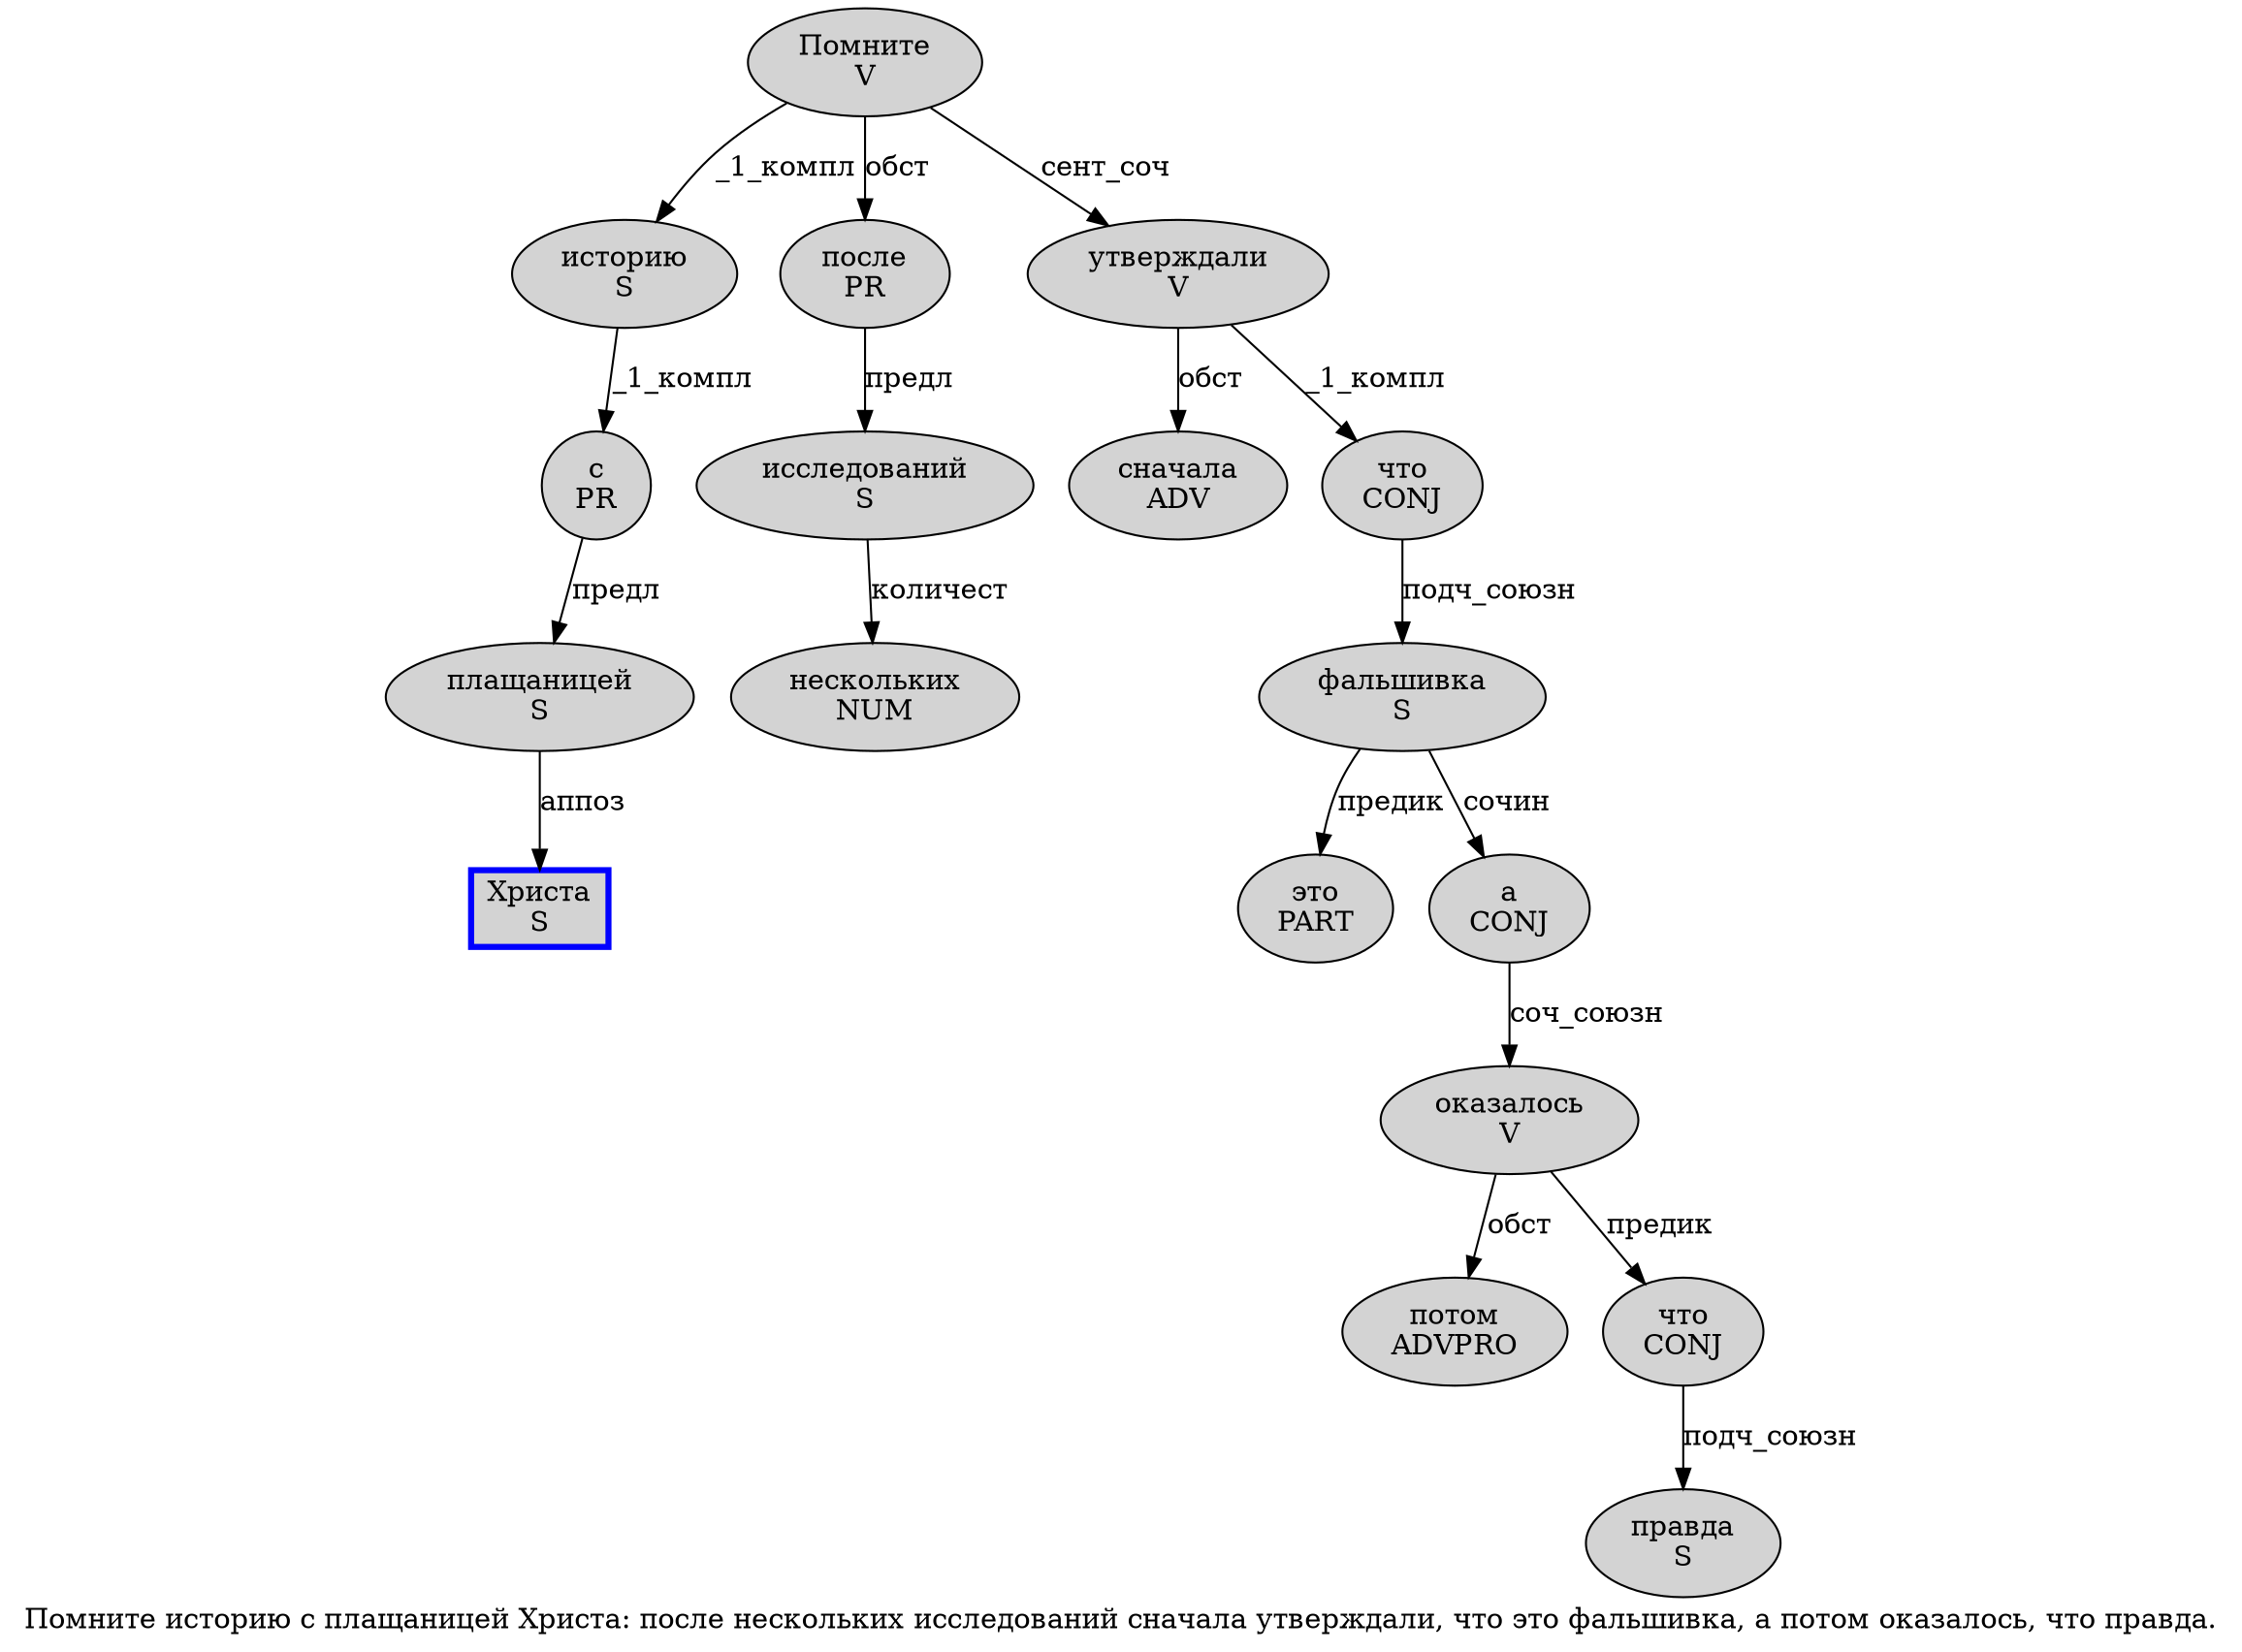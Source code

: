 digraph SENTENCE_987 {
	graph [label="Помните историю с плащаницей Христа: после нескольких исследований сначала утверждали, что это фальшивка, а потом оказалось, что правда."]
	node [style=filled]
		0 [label="Помните
V" color="" fillcolor=lightgray penwidth=1 shape=ellipse]
		1 [label="историю
S" color="" fillcolor=lightgray penwidth=1 shape=ellipse]
		2 [label="с
PR" color="" fillcolor=lightgray penwidth=1 shape=ellipse]
		3 [label="плащаницей
S" color="" fillcolor=lightgray penwidth=1 shape=ellipse]
		4 [label="Христа
S" color=blue fillcolor=lightgray penwidth=3 shape=box]
		6 [label="после
PR" color="" fillcolor=lightgray penwidth=1 shape=ellipse]
		7 [label="нескольких
NUM" color="" fillcolor=lightgray penwidth=1 shape=ellipse]
		8 [label="исследований
S" color="" fillcolor=lightgray penwidth=1 shape=ellipse]
		9 [label="сначала
ADV" color="" fillcolor=lightgray penwidth=1 shape=ellipse]
		10 [label="утверждали
V" color="" fillcolor=lightgray penwidth=1 shape=ellipse]
		12 [label="что
CONJ" color="" fillcolor=lightgray penwidth=1 shape=ellipse]
		13 [label="это
PART" color="" fillcolor=lightgray penwidth=1 shape=ellipse]
		14 [label="фальшивка
S" color="" fillcolor=lightgray penwidth=1 shape=ellipse]
		16 [label="а
CONJ" color="" fillcolor=lightgray penwidth=1 shape=ellipse]
		17 [label="потом
ADVPRO" color="" fillcolor=lightgray penwidth=1 shape=ellipse]
		18 [label="оказалось
V" color="" fillcolor=lightgray penwidth=1 shape=ellipse]
		20 [label="что
CONJ" color="" fillcolor=lightgray penwidth=1 shape=ellipse]
		21 [label="правда
S" color="" fillcolor=lightgray penwidth=1 shape=ellipse]
			6 -> 8 [label="предл"]
			1 -> 2 [label="_1_компл"]
			10 -> 9 [label="обст"]
			10 -> 12 [label="_1_компл"]
			20 -> 21 [label="подч_союзн"]
			16 -> 18 [label="соч_союзн"]
			14 -> 13 [label="предик"]
			14 -> 16 [label="сочин"]
			18 -> 17 [label="обст"]
			18 -> 20 [label="предик"]
			2 -> 3 [label="предл"]
			8 -> 7 [label="количест"]
			0 -> 1 [label="_1_компл"]
			0 -> 6 [label="обст"]
			0 -> 10 [label="сент_соч"]
			3 -> 4 [label="аппоз"]
			12 -> 14 [label="подч_союзн"]
}